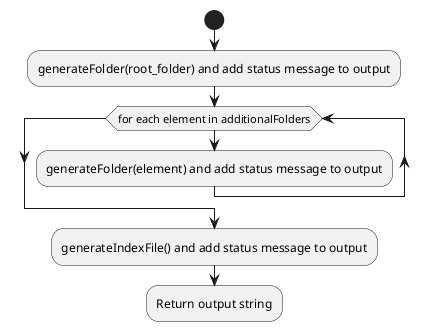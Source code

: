 @startuml
'https://plantuml.com/activity-diagram-beta

start
    :generateFolder(root_folder) and add status message to output;

    while(for each element in additionalFolders)
        :generateFolder(element) and add status message to output;
    endwhile

    :generateIndexFile() and add status message to output;

    :Return output string;
@enduml

